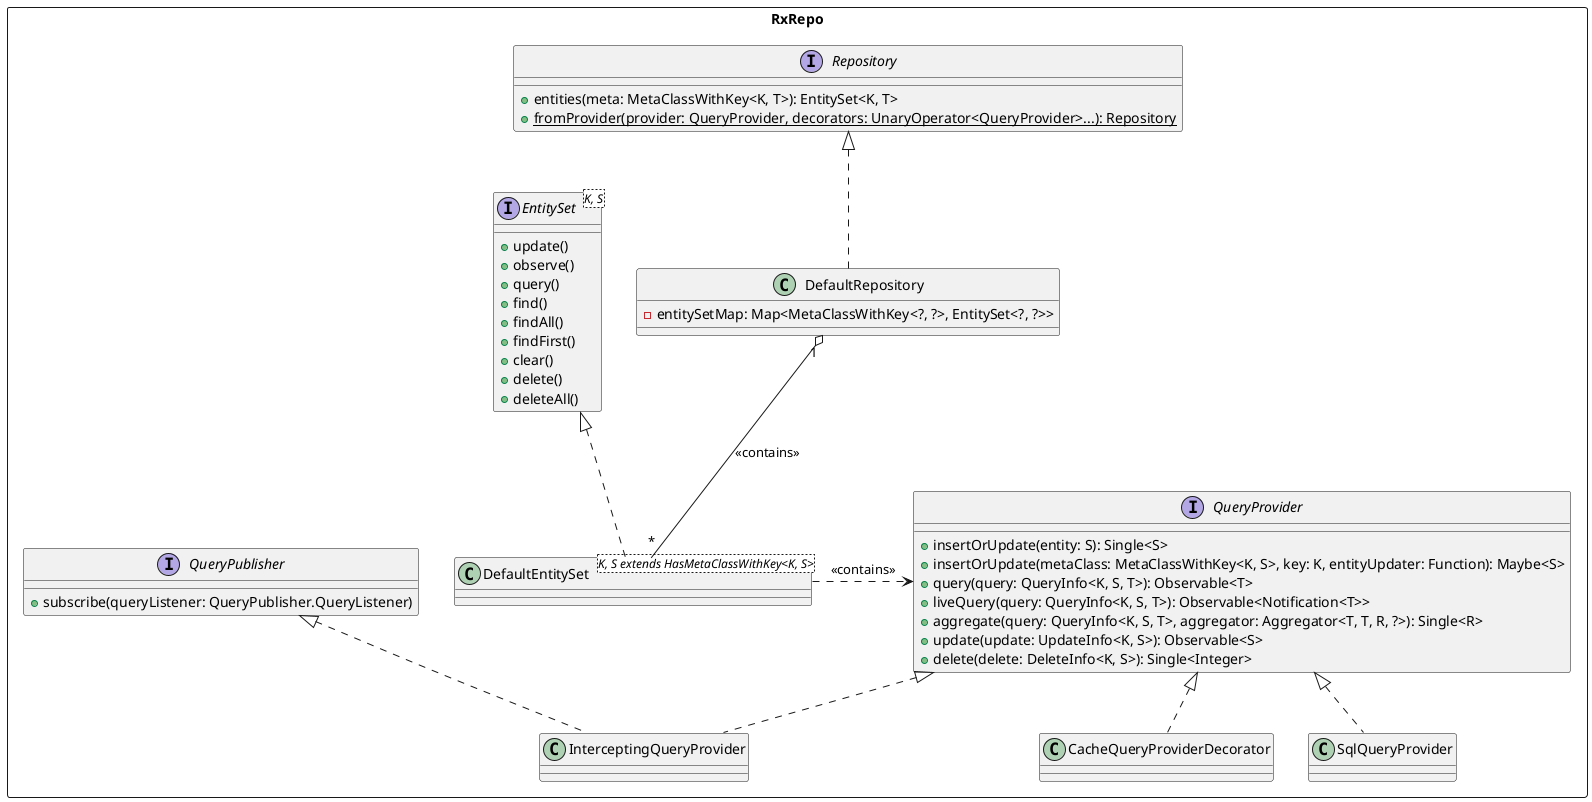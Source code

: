 @startuml

rectangle RxRepo {

  interface Repository {
    +entities(meta: MetaClassWithKey<K, T>): EntitySet<K, T>
    +{static}fromProvider(provider: QueryProvider, decorators: UnaryOperator<QueryProvider>...): Repository
  }
  class DefaultRepository implements Repository {
    -entitySetMap: Map<MetaClassWithKey<?, ?>, EntitySet<?, ?>>
  }

  interface EntitySet<K, S> {
    +update()
    +observe()
    +query()
    +find()
    +findAll()
    +findFirst()
    +clear()
    +delete()
    +deleteAll()
  }
  class DefaultEntitySet<K, S extends HasMetaClassWithKey<K, S>> implements EntitySet

  interface QueryProvider {
    +insertOrUpdate(entity: S): Single<S>
    +insertOrUpdate(metaClass: MetaClassWithKey<K, S>, key: K, entityUpdater: Function): Maybe<S>
    +query(query: QueryInfo<K, S, T>): Observable<T>
    +liveQuery(query: QueryInfo<K, S, T>): Observable<Notification<T>>
    +aggregate(query: QueryInfo<K, S, T>, aggregator: Aggregator<T, T, R, ?>): Single<R>
    +update(update: UpdateInfo<K, S>): Observable<S>
    +delete(delete: DeleteInfo<K, S>): Single<Integer>
  }
  interface QueryPublisher {
    +subscribe(queryListener: QueryPublisher.QueryListener)
  }
  class SqlQueryProvider implements QueryProvider
  class CacheQueryProviderDecorator implements QueryProvider
  class InterceptingQueryProvider implements QueryProvider, QueryPublisher
}

DefaultRepository "1" o-- "*" DefaultEntitySet: <<contains>>
DefaultEntitySet .> QueryProvider: <<contains>>

@enduml
